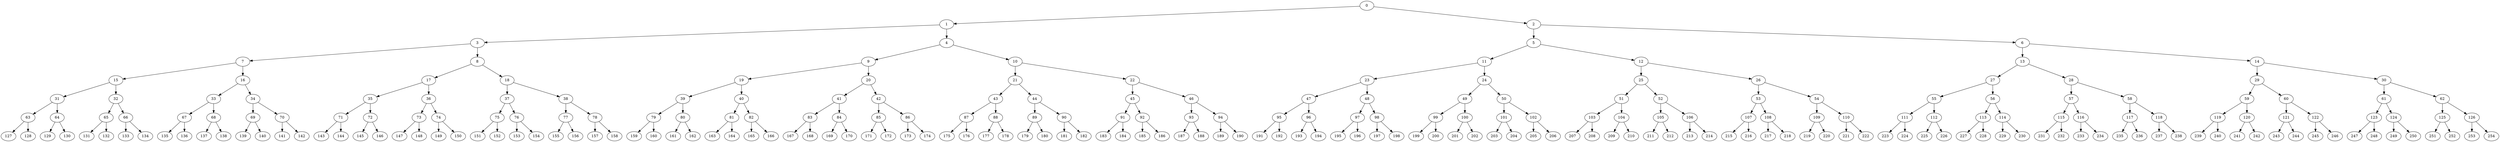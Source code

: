 strict digraph "" {
	0 -> 1;
	0 -> 2;
	1 -> 3;
	1 -> 4;
	2 -> 5;
	2 -> 6;
	3 -> 7;
	3 -> 8;
	4 -> 9;
	4 -> 10;
	5 -> 11;
	5 -> 12;
	6 -> 13;
	6 -> 14;
	7 -> 15;
	7 -> 16;
	8 -> 17;
	8 -> 18;
	9 -> 19;
	9 -> 20;
	10 -> 21;
	10 -> 22;
	11 -> 23;
	11 -> 24;
	12 -> 25;
	12 -> 26;
	13 -> 27;
	13 -> 28;
	14 -> 29;
	14 -> 30;
	15 -> 31;
	15 -> 32;
	16 -> 33;
	16 -> 34;
	17 -> 35;
	17 -> 36;
	18 -> 37;
	18 -> 38;
	19 -> 39;
	19 -> 40;
	20 -> 41;
	20 -> 42;
	21 -> 43;
	21 -> 44;
	22 -> 45;
	22 -> 46;
	23 -> 47;
	23 -> 48;
	24 -> 49;
	24 -> 50;
	25 -> 51;
	25 -> 52;
	26 -> 53;
	26 -> 54;
	27 -> 55;
	27 -> 56;
	28 -> 57;
	28 -> 58;
	29 -> 59;
	29 -> 60;
	30 -> 61;
	30 -> 62;
	31 -> 63;
	31 -> 64;
	32 -> 65;
	32 -> 66;
	33 -> 67;
	33 -> 68;
	34 -> 69;
	34 -> 70;
	35 -> 71;
	35 -> 72;
	36 -> 73;
	36 -> 74;
	37 -> 75;
	37 -> 76;
	38 -> 77;
	38 -> 78;
	39 -> 79;
	39 -> 80;
	40 -> 81;
	40 -> 82;
	41 -> 83;
	41 -> 84;
	42 -> 85;
	42 -> 86;
	43 -> 87;
	43 -> 88;
	44 -> 89;
	44 -> 90;
	45 -> 91;
	45 -> 92;
	46 -> 93;
	46 -> 94;
	47 -> 95;
	47 -> 96;
	48 -> 97;
	48 -> 98;
	49 -> 99;
	49 -> 100;
	50 -> 101;
	50 -> 102;
	51 -> 103;
	51 -> 104;
	52 -> 105;
	52 -> 106;
	53 -> 107;
	53 -> 108;
	54 -> 109;
	54 -> 110;
	55 -> 111;
	55 -> 112;
	56 -> 113;
	56 -> 114;
	57 -> 115;
	57 -> 116;
	58 -> 117;
	58 -> 118;
	59 -> 119;
	59 -> 120;
	60 -> 121;
	60 -> 122;
	61 -> 123;
	61 -> 124;
	62 -> 125;
	62 -> 126;
	63 -> 127;
	63 -> 128;
	64 -> 129;
	64 -> 130;
	65 -> 131;
	65 -> 132;
	66 -> 133;
	66 -> 134;
	67 -> 135;
	67 -> 136;
	68 -> 137;
	68 -> 138;
	69 -> 139;
	69 -> 140;
	70 -> 141;
	70 -> 142;
	71 -> 143;
	71 -> 144;
	72 -> 145;
	72 -> 146;
	73 -> 147;
	73 -> 148;
	74 -> 149;
	74 -> 150;
	75 -> 151;
	75 -> 152;
	76 -> 153;
	76 -> 154;
	77 -> 155;
	77 -> 156;
	78 -> 157;
	78 -> 158;
	79 -> 159;
	79 -> 160;
	80 -> 161;
	80 -> 162;
	81 -> 163;
	81 -> 164;
	82 -> 165;
	82 -> 166;
	83 -> 167;
	83 -> 168;
	84 -> 169;
	84 -> 170;
	85 -> 171;
	85 -> 172;
	86 -> 173;
	86 -> 174;
	87 -> 175;
	87 -> 176;
	88 -> 177;
	88 -> 178;
	89 -> 179;
	89 -> 180;
	90 -> 181;
	90 -> 182;
	91 -> 183;
	91 -> 184;
	92 -> 185;
	92 -> 186;
	93 -> 187;
	93 -> 188;
	94 -> 189;
	94 -> 190;
	95 -> 191;
	95 -> 192;
	96 -> 193;
	96 -> 194;
	97 -> 195;
	97 -> 196;
	98 -> 197;
	98 -> 198;
	99 -> 199;
	99 -> 200;
	100 -> 201;
	100 -> 202;
	101 -> 203;
	101 -> 204;
	102 -> 205;
	102 -> 206;
	103 -> 207;
	103 -> 208;
	104 -> 209;
	104 -> 210;
	105 -> 211;
	105 -> 212;
	106 -> 213;
	106 -> 214;
	107 -> 215;
	107 -> 216;
	108 -> 217;
	108 -> 218;
	109 -> 219;
	109 -> 220;
	110 -> 221;
	110 -> 222;
	111 -> 223;
	111 -> 224;
	112 -> 225;
	112 -> 226;
	113 -> 227;
	113 -> 228;
	114 -> 229;
	114 -> 230;
	115 -> 231;
	115 -> 232;
	116 -> 233;
	116 -> 234;
	117 -> 235;
	117 -> 236;
	118 -> 237;
	118 -> 238;
	119 -> 239;
	119 -> 240;
	120 -> 241;
	120 -> 242;
	121 -> 243;
	121 -> 244;
	122 -> 245;
	122 -> 246;
	123 -> 247;
	123 -> 248;
	124 -> 249;
	124 -> 250;
	125 -> 251;
	125 -> 252;
	126 -> 253;
	126 -> 254;
}
